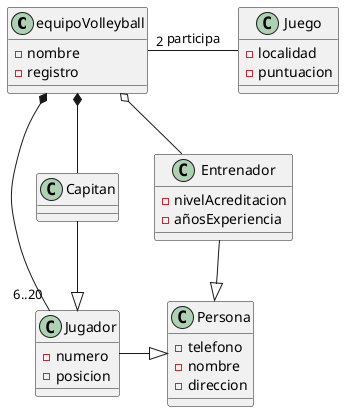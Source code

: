 @startuml

Class equipoVolleyball {
    -nombre
    -registro
}

Class Jugador {
    -numero
    -posicion
}

Class Capitan

Class Juego {
    -localidad
    -puntuacion
}

Class Entrenador {
    -nivelAcreditacion
    -añosExperiencia
}

Class Persona {
    -telefono
    -nombre
    -direccion
}

equipoVolleyball *-- "6..20" Jugador
equipoVolleyball *-- Capitan
equipoVolleyball o-- Entrenador

Juego -left- "2" equipoVolleyball:participa
Jugador-right-|>Persona
Entrenador--|>Persona
Capitan --|> Jugador

@enduml